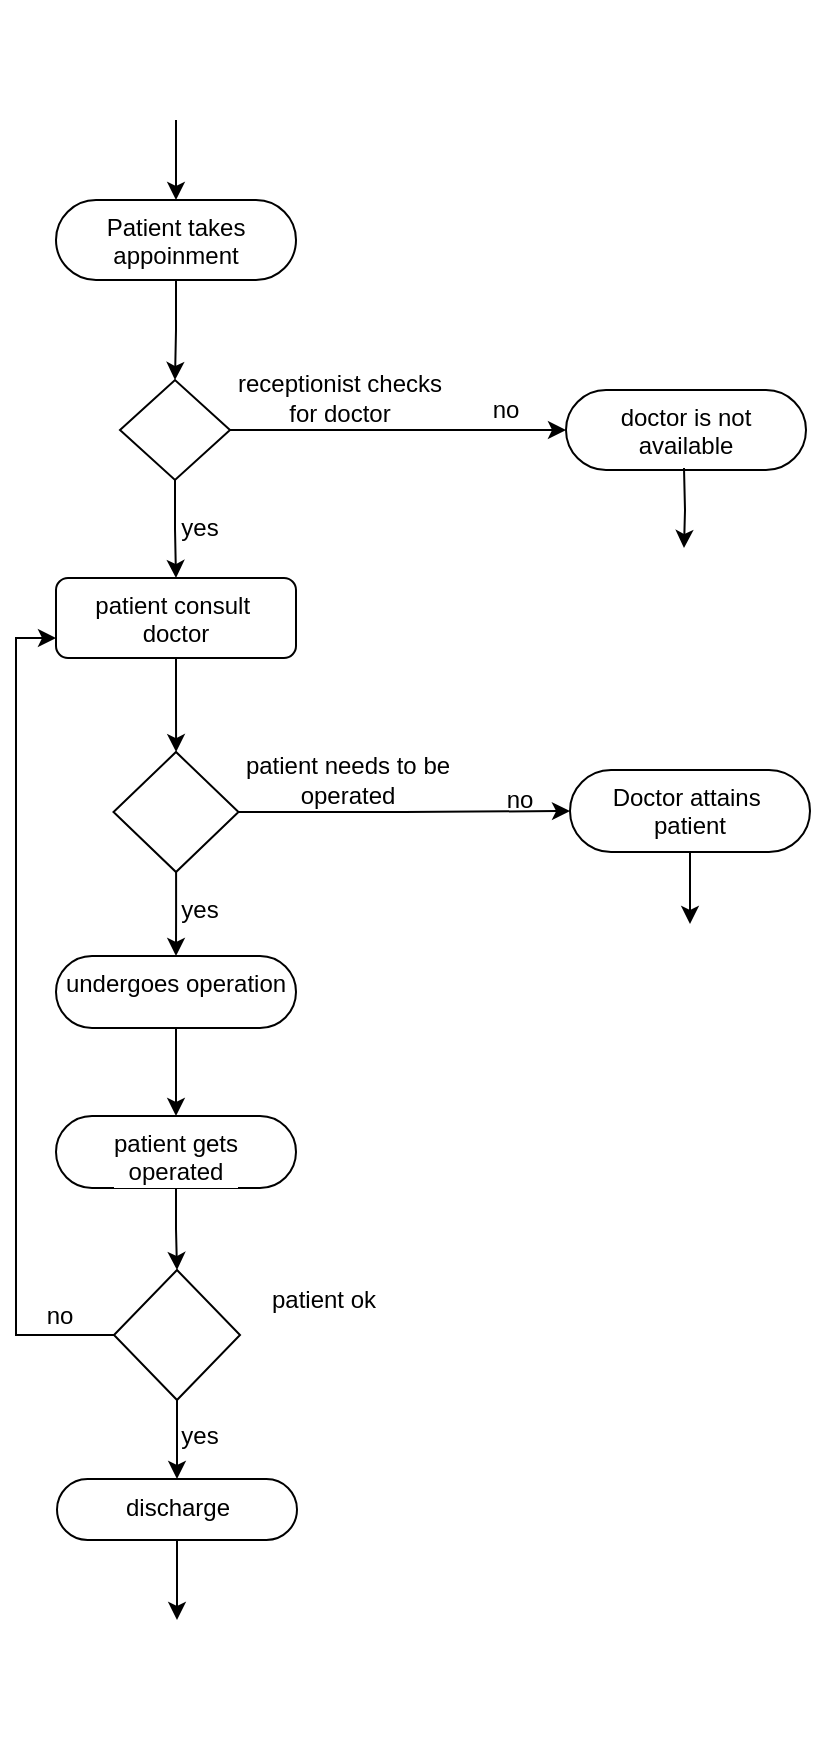 <mxfile version="21.1.5" type="github">
  <diagram name="Page-1" id="RpUvLiMhU6sr2RmkWBgE">
    <mxGraphModel dx="1176" dy="494" grid="1" gridSize="10" guides="1" tooltips="1" connect="1" arrows="1" fold="1" page="1" pageScale="1" pageWidth="850" pageHeight="1100" math="0" shadow="0">
      <root>
        <mxCell id="0" />
        <mxCell id="1" parent="0" />
        <mxCell id="9DXf2AfMklftnRWy2twK-3" value="" style="edgeStyle=orthogonalEdgeStyle;rounded=0;orthogonalLoop=1;jettySize=auto;html=1;" edge="1" parent="1" source="9DXf2AfMklftnRWy2twK-1" target="9DXf2AfMklftnRWy2twK-2">
          <mxGeometry relative="1" as="geometry" />
        </mxCell>
        <mxCell id="9DXf2AfMklftnRWy2twK-1" value="" style="shape=image;html=1;verticalAlign=top;verticalLabelPosition=bottom;labelBackgroundColor=#ffffff;imageAspect=0;aspect=fixed;image=https://cdn4.iconfinder.com/data/icons/ionicons/512/icon-ios7-circle-filled-128.png" vertex="1" parent="1">
          <mxGeometry x="425" y="30" width="60" height="60" as="geometry" />
        </mxCell>
        <mxCell id="9DXf2AfMklftnRWy2twK-5" value="" style="edgeStyle=orthogonalEdgeStyle;rounded=0;orthogonalLoop=1;jettySize=auto;html=1;" edge="1" parent="1" source="9DXf2AfMklftnRWy2twK-2" target="9DXf2AfMklftnRWy2twK-4">
          <mxGeometry relative="1" as="geometry" />
        </mxCell>
        <mxCell id="9DXf2AfMklftnRWy2twK-2" value="Patient takes&lt;br&gt;appoinment" style="rounded=1;whiteSpace=wrap;html=1;verticalAlign=top;labelBackgroundColor=#ffffff;arcSize=50;" vertex="1" parent="1">
          <mxGeometry x="395" y="130" width="120" height="40" as="geometry" />
        </mxCell>
        <mxCell id="9DXf2AfMklftnRWy2twK-7" value="" style="edgeStyle=orthogonalEdgeStyle;rounded=0;orthogonalLoop=1;jettySize=auto;html=1;" edge="1" parent="1" source="9DXf2AfMklftnRWy2twK-4" target="9DXf2AfMklftnRWy2twK-6">
          <mxGeometry relative="1" as="geometry" />
        </mxCell>
        <mxCell id="9DXf2AfMklftnRWy2twK-9" value="" style="edgeStyle=orthogonalEdgeStyle;rounded=0;orthogonalLoop=1;jettySize=auto;html=1;" edge="1" parent="1" source="9DXf2AfMklftnRWy2twK-4" target="9DXf2AfMklftnRWy2twK-8">
          <mxGeometry relative="1" as="geometry" />
        </mxCell>
        <mxCell id="9DXf2AfMklftnRWy2twK-4" value="" style="rhombus;whiteSpace=wrap;html=1;verticalAlign=top;rounded=1;labelBackgroundColor=#ffffff;arcSize=0;" vertex="1" parent="1">
          <mxGeometry x="427" y="220" width="55" height="50" as="geometry" />
        </mxCell>
        <mxCell id="9DXf2AfMklftnRWy2twK-6" value="doctor is not&lt;br&gt;available" style="whiteSpace=wrap;html=1;verticalAlign=top;rounded=1;labelBackgroundColor=#ffffff;arcSize=50;" vertex="1" parent="1">
          <mxGeometry x="650" y="225" width="120" height="40" as="geometry" />
        </mxCell>
        <mxCell id="9DXf2AfMklftnRWy2twK-11" value="" style="edgeStyle=orthogonalEdgeStyle;rounded=0;orthogonalLoop=1;jettySize=auto;html=1;" edge="1" parent="1" source="9DXf2AfMklftnRWy2twK-8" target="9DXf2AfMklftnRWy2twK-10">
          <mxGeometry relative="1" as="geometry" />
        </mxCell>
        <mxCell id="9DXf2AfMklftnRWy2twK-8" value="patient consult&amp;nbsp;&lt;br&gt;doctor" style="whiteSpace=wrap;html=1;verticalAlign=top;rounded=1;labelBackgroundColor=#ffffff;" vertex="1" parent="1">
          <mxGeometry x="395" y="319" width="120" height="40" as="geometry" />
        </mxCell>
        <mxCell id="9DXf2AfMklftnRWy2twK-13" value="" style="edgeStyle=orthogonalEdgeStyle;rounded=0;orthogonalLoop=1;jettySize=auto;html=1;" edge="1" parent="1" source="9DXf2AfMklftnRWy2twK-10" target="9DXf2AfMklftnRWy2twK-12">
          <mxGeometry relative="1" as="geometry" />
        </mxCell>
        <mxCell id="9DXf2AfMklftnRWy2twK-29" value="" style="edgeStyle=orthogonalEdgeStyle;rounded=0;orthogonalLoop=1;jettySize=auto;html=1;" edge="1" parent="1" source="9DXf2AfMklftnRWy2twK-10" target="9DXf2AfMklftnRWy2twK-28">
          <mxGeometry relative="1" as="geometry" />
        </mxCell>
        <mxCell id="9DXf2AfMklftnRWy2twK-10" value="" style="rhombus;whiteSpace=wrap;html=1;verticalAlign=top;rounded=1;labelBackgroundColor=#ffffff;arcSize=0;" vertex="1" parent="1">
          <mxGeometry x="423.75" y="406" width="62.5" height="60" as="geometry" />
        </mxCell>
        <mxCell id="9DXf2AfMklftnRWy2twK-15" value="" style="edgeStyle=orthogonalEdgeStyle;rounded=0;orthogonalLoop=1;jettySize=auto;html=1;" edge="1" parent="1" source="9DXf2AfMklftnRWy2twK-12" target="9DXf2AfMklftnRWy2twK-14">
          <mxGeometry relative="1" as="geometry" />
        </mxCell>
        <mxCell id="9DXf2AfMklftnRWy2twK-12" value="undergoes operation" style="whiteSpace=wrap;html=1;verticalAlign=top;rounded=1;labelBackgroundColor=#ffffff;arcSize=50;" vertex="1" parent="1">
          <mxGeometry x="395" y="508" width="120" height="36" as="geometry" />
        </mxCell>
        <mxCell id="9DXf2AfMklftnRWy2twK-19" value="" style="edgeStyle=orthogonalEdgeStyle;rounded=0;orthogonalLoop=1;jettySize=auto;html=1;" edge="1" parent="1" source="9DXf2AfMklftnRWy2twK-14" target="9DXf2AfMklftnRWy2twK-18">
          <mxGeometry relative="1" as="geometry" />
        </mxCell>
        <mxCell id="9DXf2AfMklftnRWy2twK-14" value="patient gets&lt;br&gt;operated" style="whiteSpace=wrap;html=1;verticalAlign=top;rounded=1;labelBackgroundColor=#ffffff;arcSize=50;" vertex="1" parent="1">
          <mxGeometry x="395" y="588" width="120" height="36" as="geometry" />
        </mxCell>
        <mxCell id="9DXf2AfMklftnRWy2twK-21" value="" style="edgeStyle=orthogonalEdgeStyle;rounded=0;orthogonalLoop=1;jettySize=auto;html=1;" edge="1" parent="1" source="9DXf2AfMklftnRWy2twK-18" target="9DXf2AfMklftnRWy2twK-20">
          <mxGeometry relative="1" as="geometry" />
        </mxCell>
        <mxCell id="9DXf2AfMklftnRWy2twK-27" style="edgeStyle=orthogonalEdgeStyle;rounded=0;orthogonalLoop=1;jettySize=auto;html=1;entryX=0;entryY=0.75;entryDx=0;entryDy=0;" edge="1" parent="1" source="9DXf2AfMklftnRWy2twK-18" target="9DXf2AfMklftnRWy2twK-8">
          <mxGeometry relative="1" as="geometry">
            <Array as="points">
              <mxPoint x="375" y="698" />
              <mxPoint x="375" y="349" />
            </Array>
          </mxGeometry>
        </mxCell>
        <mxCell id="9DXf2AfMklftnRWy2twK-18" value="" style="rhombus;whiteSpace=wrap;html=1;verticalAlign=top;rounded=1;labelBackgroundColor=#ffffff;arcSize=0;" vertex="1" parent="1">
          <mxGeometry x="424" y="665" width="63" height="65" as="geometry" />
        </mxCell>
        <mxCell id="9DXf2AfMklftnRWy2twK-26" value="" style="edgeStyle=orthogonalEdgeStyle;rounded=0;orthogonalLoop=1;jettySize=auto;html=1;" edge="1" parent="1" source="9DXf2AfMklftnRWy2twK-20" target="9DXf2AfMklftnRWy2twK-24">
          <mxGeometry relative="1" as="geometry" />
        </mxCell>
        <mxCell id="9DXf2AfMklftnRWy2twK-20" value="discharge" style="whiteSpace=wrap;html=1;verticalAlign=top;rounded=1;labelBackgroundColor=#ffffff;arcSize=50;" vertex="1" parent="1">
          <mxGeometry x="395.5" y="769.5" width="120" height="30.5" as="geometry" />
        </mxCell>
        <mxCell id="9DXf2AfMklftnRWy2twK-24" value="" style="shape=image;html=1;verticalAlign=top;verticalLabelPosition=bottom;labelBackgroundColor=#ffffff;imageAspect=0;aspect=fixed;image=https://cdn4.iconfinder.com/data/icons/ionicons/512/icon-ios7-circle-filled-128.png" vertex="1" parent="1">
          <mxGeometry x="425.5" y="840" width="60" height="60" as="geometry" />
        </mxCell>
        <mxCell id="9DXf2AfMklftnRWy2twK-32" style="edgeStyle=orthogonalEdgeStyle;rounded=0;orthogonalLoop=1;jettySize=auto;html=1;" edge="1" parent="1" source="9DXf2AfMklftnRWy2twK-28" target="9DXf2AfMklftnRWy2twK-31">
          <mxGeometry relative="1" as="geometry" />
        </mxCell>
        <mxCell id="9DXf2AfMklftnRWy2twK-28" value="Doctor attains&amp;nbsp;&lt;br&gt;patient" style="whiteSpace=wrap;html=1;verticalAlign=top;rounded=1;labelBackgroundColor=#ffffff;arcSize=50;" vertex="1" parent="1">
          <mxGeometry x="652" y="415" width="120" height="41" as="geometry" />
        </mxCell>
        <mxCell id="9DXf2AfMklftnRWy2twK-31" value="" style="shape=image;html=1;verticalAlign=top;verticalLabelPosition=bottom;labelBackgroundColor=#ffffff;imageAspect=0;aspect=fixed;image=https://cdn4.iconfinder.com/data/icons/ionicons/512/icon-ios7-circle-filled-128.png" vertex="1" parent="1">
          <mxGeometry x="683" y="492" width="58" height="58" as="geometry" />
        </mxCell>
        <mxCell id="9DXf2AfMklftnRWy2twK-35" style="edgeStyle=orthogonalEdgeStyle;rounded=0;orthogonalLoop=1;jettySize=auto;html=1;" edge="1" parent="1" target="9DXf2AfMklftnRWy2twK-36">
          <mxGeometry relative="1" as="geometry">
            <mxPoint x="709" y="264" as="sourcePoint" />
          </mxGeometry>
        </mxCell>
        <mxCell id="9DXf2AfMklftnRWy2twK-36" value="" style="shape=image;html=1;verticalAlign=top;verticalLabelPosition=bottom;labelBackgroundColor=#ffffff;imageAspect=0;aspect=fixed;image=https://cdn4.iconfinder.com/data/icons/ionicons/512/icon-ios7-circle-filled-128.png" vertex="1" parent="1">
          <mxGeometry x="680" y="304" width="58" height="58" as="geometry" />
        </mxCell>
        <mxCell id="9DXf2AfMklftnRWy2twK-37" value="no" style="text;html=1;strokeColor=none;fillColor=none;align=center;verticalAlign=middle;whiteSpace=wrap;rounded=0;" vertex="1" parent="1">
          <mxGeometry x="589.5" y="220" width="60" height="30" as="geometry" />
        </mxCell>
        <mxCell id="9DXf2AfMklftnRWy2twK-38" value="no" style="text;html=1;strokeColor=none;fillColor=none;align=center;verticalAlign=middle;whiteSpace=wrap;rounded=0;" vertex="1" parent="1">
          <mxGeometry x="367" y="680" width="60" height="15" as="geometry" />
        </mxCell>
        <mxCell id="9DXf2AfMklftnRWy2twK-39" value="no" style="text;html=1;strokeColor=none;fillColor=none;align=center;verticalAlign=middle;whiteSpace=wrap;rounded=0;" vertex="1" parent="1">
          <mxGeometry x="596.5" y="415" width="60" height="30" as="geometry" />
        </mxCell>
        <mxCell id="9DXf2AfMklftnRWy2twK-41" value="receptionist checks for doctor" style="text;html=1;strokeColor=none;fillColor=none;align=center;verticalAlign=middle;whiteSpace=wrap;rounded=0;" vertex="1" parent="1">
          <mxGeometry x="482" y="214" width="110" height="30" as="geometry" />
        </mxCell>
        <mxCell id="9DXf2AfMklftnRWy2twK-42" value="patient needs to be operated" style="text;html=1;strokeColor=none;fillColor=none;align=center;verticalAlign=middle;whiteSpace=wrap;rounded=0;" vertex="1" parent="1">
          <mxGeometry x="486" y="405" width="110" height="30" as="geometry" />
        </mxCell>
        <mxCell id="9DXf2AfMklftnRWy2twK-43" value="patient ok" style="text;html=1;strokeColor=none;fillColor=none;align=center;verticalAlign=middle;whiteSpace=wrap;rounded=0;" vertex="1" parent="1">
          <mxGeometry x="473.5" y="665" width="110" height="30" as="geometry" />
        </mxCell>
        <mxCell id="9DXf2AfMklftnRWy2twK-44" value="yes" style="text;html=1;strokeColor=none;fillColor=none;align=center;verticalAlign=middle;whiteSpace=wrap;rounded=0;" vertex="1" parent="1">
          <mxGeometry x="437" y="286" width="60" height="15" as="geometry" />
        </mxCell>
        <mxCell id="9DXf2AfMklftnRWy2twK-45" value="yes" style="text;html=1;strokeColor=none;fillColor=none;align=center;verticalAlign=middle;whiteSpace=wrap;rounded=0;" vertex="1" parent="1">
          <mxGeometry x="437" y="477" width="60" height="15" as="geometry" />
        </mxCell>
        <mxCell id="9DXf2AfMklftnRWy2twK-46" value="yes" style="text;html=1;strokeColor=none;fillColor=none;align=center;verticalAlign=middle;whiteSpace=wrap;rounded=0;" vertex="1" parent="1">
          <mxGeometry x="437" y="740" width="60" height="15" as="geometry" />
        </mxCell>
      </root>
    </mxGraphModel>
  </diagram>
</mxfile>
